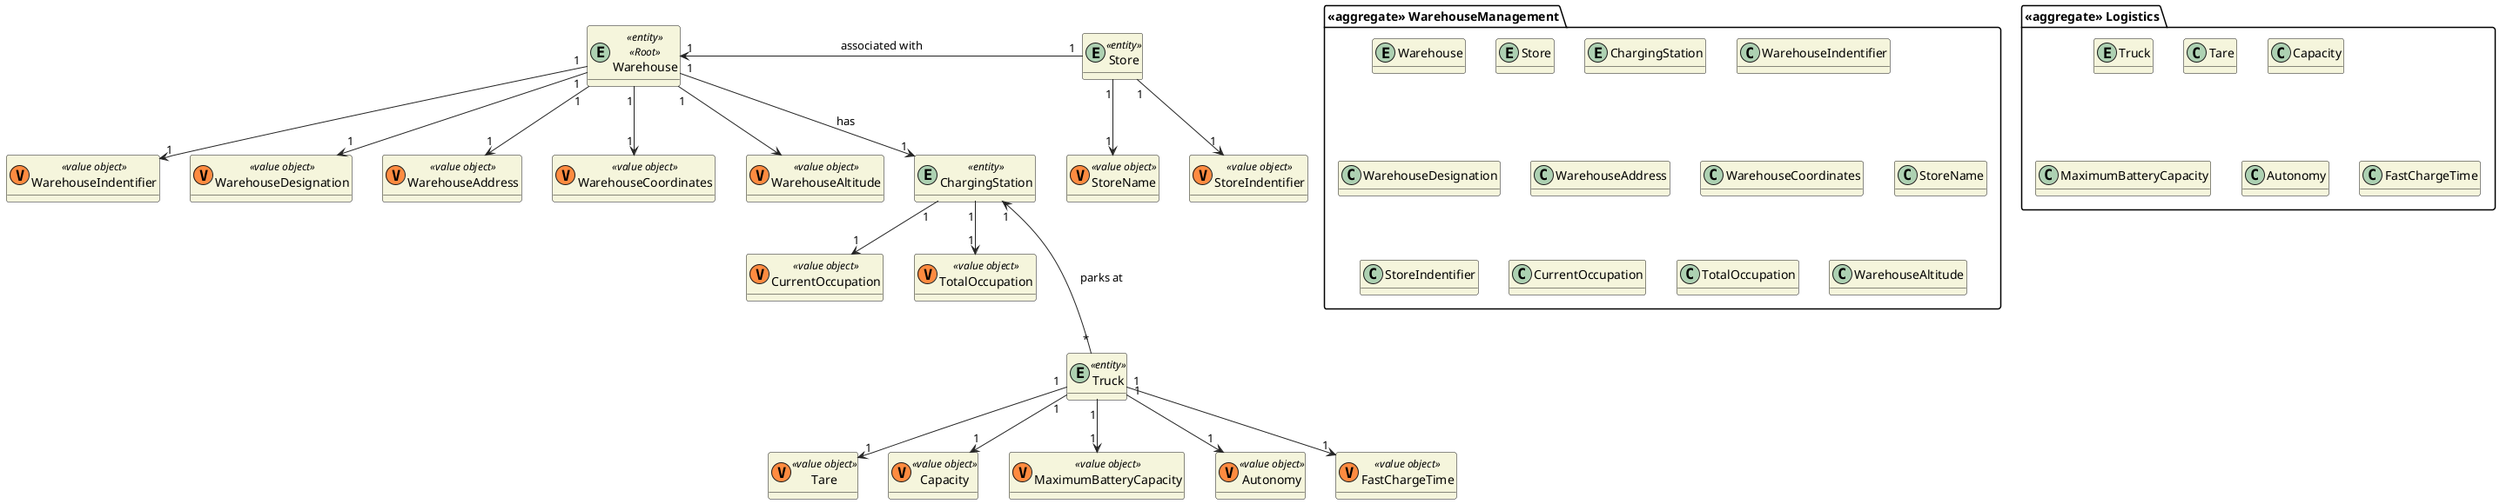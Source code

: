 @startuml DMWarehouseManagement

skinparam classAttributeIconSize 0
hide empty attributes
skinparam classBackgroundColor beige
skinparam ArrowColor #222222

package "<<aggregate>> WarehouseManagement"{
  entity Warehouse
  entity Store
  entity ChargingStation
  class WarehouseIndentifier
  class WarehouseDesignation
  class WarehouseAddress
  class WarehouseCoordinates
  class StoreName
  class StoreIndentifier 
  class CurrentOccupation
  class TotalOccupation
  class WarehouseAltitude

}

package "<<aggregate>> Logistics"{
  entity Truck 
  class Tare
  class Capacity
  class MaximumBatteryCapacity
  class Autonomy
  class FastChargeTime

}

entity Warehouse <<entity>> <<Root>>
class WarehouseIndentifier <<(V,#FF8B40) value object>>
class WarehouseDesignation <<(V,#FF8B40) value object>>
class WarehouseAddress <<(V,#FF8B40) value object>>
class WarehouseCoordinates <<(V,#FF8B40) value object>>
class WarehouseAltitude <<(V,#FF8B40) value object>>

entity Store <<entity>>
class StoreName <<(V,#FF8B40) value object>> 
class StoreIndentifier <<(V,#FF8B40) value object>> 

entity ChargingStation <<entity>> 
class CurrentOccupation <<(V,#FF8B40) value object>> 
class TotalOccupation <<(V,#FF8B40) value object>> 

entity Truck <<entity>>
class Tare <<(V,#FF8B40) value object>>
class Capacity <<(V,#FF8B40) value object>>
class MaximumBatteryCapacity <<(V,#FF8B40) value object>>
class Autonomy <<(V,#FF8B40) value object>>
class FastChargeTime <<(V,#FF8B40) value object>>


Warehouse "1" --> WarehouseAltitude
Warehouse "1" <- "1" Store : associated with
Warehouse "1" --> "1" ChargingStation: has
ChargingStation "1" <---  "*" Truck : parks at

Warehouse "1" --> "1" WarehouseIndentifier 
Warehouse "1" --> "1" WarehouseDesignation 
Warehouse "1" --> "1" WarehouseAddress 
Warehouse "1" --> "1" WarehouseCoordinates 

Truck "1" --> "1" Tare
Truck "1" --> "1" Capacity 
Truck "1" --> "1" MaximumBatteryCapacity
Truck "1" --> "1" Autonomy
Truck "1" --> "1" FastChargeTime

Store "1" --> "1" StoreName
Store "1" --> "1" StoreIndentifier

ChargingStation "1" --> "1" CurrentOccupation
ChargingStation "1" --> "1" TotalOccupation

@enduml